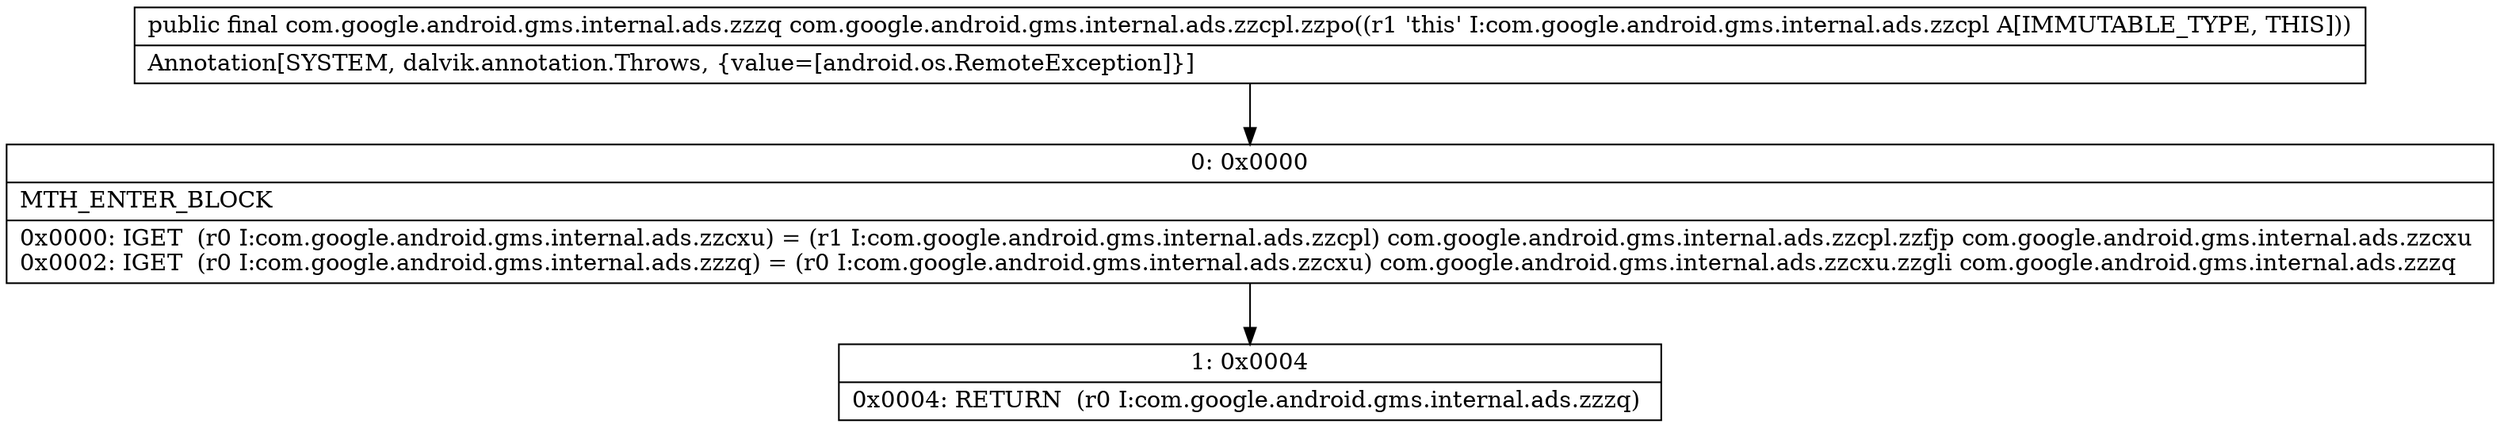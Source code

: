 digraph "CFG forcom.google.android.gms.internal.ads.zzcpl.zzpo()Lcom\/google\/android\/gms\/internal\/ads\/zzzq;" {
Node_0 [shape=record,label="{0\:\ 0x0000|MTH_ENTER_BLOCK\l|0x0000: IGET  (r0 I:com.google.android.gms.internal.ads.zzcxu) = (r1 I:com.google.android.gms.internal.ads.zzcpl) com.google.android.gms.internal.ads.zzcpl.zzfjp com.google.android.gms.internal.ads.zzcxu \l0x0002: IGET  (r0 I:com.google.android.gms.internal.ads.zzzq) = (r0 I:com.google.android.gms.internal.ads.zzcxu) com.google.android.gms.internal.ads.zzcxu.zzgli com.google.android.gms.internal.ads.zzzq \l}"];
Node_1 [shape=record,label="{1\:\ 0x0004|0x0004: RETURN  (r0 I:com.google.android.gms.internal.ads.zzzq) \l}"];
MethodNode[shape=record,label="{public final com.google.android.gms.internal.ads.zzzq com.google.android.gms.internal.ads.zzcpl.zzpo((r1 'this' I:com.google.android.gms.internal.ads.zzcpl A[IMMUTABLE_TYPE, THIS]))  | Annotation[SYSTEM, dalvik.annotation.Throws, \{value=[android.os.RemoteException]\}]\l}"];
MethodNode -> Node_0;
Node_0 -> Node_1;
}

